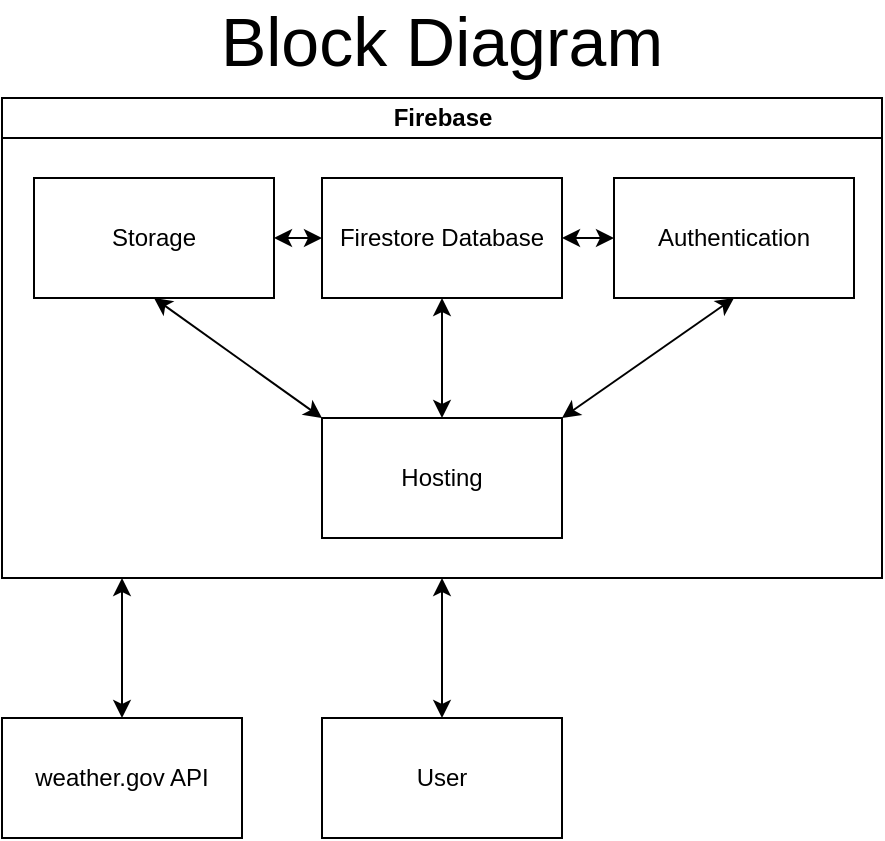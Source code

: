 <mxfile version="20.8.20" type="google"><diagram id="prtHgNgQTEPvFCAcTncT" name="Page-1"><mxGraphModel grid="1" page="1" gridSize="10" guides="1" tooltips="1" connect="1" arrows="1" fold="1" pageScale="1" pageWidth="827" pageHeight="1169" math="0" shadow="0"><root><mxCell id="0"/><mxCell id="1" parent="0"/><mxCell id="dNxyNK7c78bLwvsdeMH5-11" value="Firebase" style="swimlane;html=1;startSize=20;horizontal=1;containerType=tree;glass=0;" vertex="1" parent="1"><mxGeometry x="320" y="40" width="440" height="240" as="geometry"/></mxCell><mxCell id="DliHpqeMTEtYgqf_vjJu-1" value="Hosting" style="rounded=0;whiteSpace=wrap;html=1;" vertex="1" parent="dNxyNK7c78bLwvsdeMH5-11"><mxGeometry x="160" y="160" width="120" height="60" as="geometry"/></mxCell><mxCell id="DliHpqeMTEtYgqf_vjJu-2" value="Authentication" style="rounded=0;whiteSpace=wrap;html=1;" vertex="1" parent="dNxyNK7c78bLwvsdeMH5-11"><mxGeometry x="306" y="40" width="120" height="60" as="geometry"/></mxCell><mxCell id="DliHpqeMTEtYgqf_vjJu-3" value="Storage" style="rounded=0;whiteSpace=wrap;html=1;" vertex="1" parent="dNxyNK7c78bLwvsdeMH5-11"><mxGeometry x="16" y="40" width="120" height="60" as="geometry"/></mxCell><mxCell id="DliHpqeMTEtYgqf_vjJu-4" value="Firestore Database" style="rounded=0;whiteSpace=wrap;html=1;" vertex="1" parent="dNxyNK7c78bLwvsdeMH5-11"><mxGeometry x="160" y="40" width="120" height="60" as="geometry"/></mxCell><mxCell id="DliHpqeMTEtYgqf_vjJu-15" value="" style="endArrow=classic;startArrow=classic;html=1;rounded=0;exitX=1;exitY=0.5;exitDx=0;exitDy=0;entryX=0;entryY=0.5;entryDx=0;entryDy=0;" edge="1" parent="dNxyNK7c78bLwvsdeMH5-11" source="DliHpqeMTEtYgqf_vjJu-3" target="DliHpqeMTEtYgqf_vjJu-4"><mxGeometry width="50" height="50" relative="1" as="geometry"><mxPoint x="190" y="280" as="sourcePoint"/><mxPoint x="240" y="230" as="targetPoint"/></mxGeometry></mxCell><mxCell id="DliHpqeMTEtYgqf_vjJu-16" value="" style="endArrow=classic;startArrow=classic;html=1;rounded=0;exitX=1;exitY=0.5;exitDx=0;exitDy=0;entryX=0;entryY=0.5;entryDx=0;entryDy=0;" edge="1" parent="dNxyNK7c78bLwvsdeMH5-11" source="DliHpqeMTEtYgqf_vjJu-4" target="DliHpqeMTEtYgqf_vjJu-2"><mxGeometry width="50" height="50" relative="1" as="geometry"><mxPoint x="280" y="100" as="sourcePoint"/><mxPoint x="330" y="50" as="targetPoint"/></mxGeometry></mxCell><mxCell id="DliHpqeMTEtYgqf_vjJu-18" value="" style="endArrow=classic;startArrow=classic;html=1;rounded=0;exitX=0.5;exitY=1;exitDx=0;exitDy=0;entryX=0;entryY=0;entryDx=0;entryDy=0;" edge="1" parent="dNxyNK7c78bLwvsdeMH5-11" source="DliHpqeMTEtYgqf_vjJu-3" target="DliHpqeMTEtYgqf_vjJu-1"><mxGeometry width="50" height="50" relative="1" as="geometry"><mxPoint x="70" y="280" as="sourcePoint"/><mxPoint x="120" y="230" as="targetPoint"/></mxGeometry></mxCell><mxCell id="DliHpqeMTEtYgqf_vjJu-19" value="" style="endArrow=classic;startArrow=classic;html=1;rounded=0;exitX=0.5;exitY=1;exitDx=0;exitDy=0;entryX=0.5;entryY=0;entryDx=0;entryDy=0;" edge="1" parent="dNxyNK7c78bLwvsdeMH5-11" source="DliHpqeMTEtYgqf_vjJu-4" target="DliHpqeMTEtYgqf_vjJu-1"><mxGeometry width="50" height="50" relative="1" as="geometry"><mxPoint x="70" y="280" as="sourcePoint"/><mxPoint x="120" y="230" as="targetPoint"/></mxGeometry></mxCell><mxCell id="DliHpqeMTEtYgqf_vjJu-20" value="" style="endArrow=classic;startArrow=classic;html=1;rounded=0;entryX=0.5;entryY=1;entryDx=0;entryDy=0;exitX=1;exitY=0;exitDx=0;exitDy=0;" edge="1" parent="dNxyNK7c78bLwvsdeMH5-11" source="DliHpqeMTEtYgqf_vjJu-1" target="DliHpqeMTEtYgqf_vjJu-2"><mxGeometry width="50" height="50" relative="1" as="geometry"><mxPoint x="70" y="280" as="sourcePoint"/><mxPoint x="120" y="230" as="targetPoint"/></mxGeometry></mxCell><mxCell id="DliHpqeMTEtYgqf_vjJu-10" value="User" style="rounded=0;whiteSpace=wrap;html=1;" vertex="1" parent="1"><mxGeometry x="480" y="350" width="120" height="60" as="geometry"/></mxCell><mxCell id="DliHpqeMTEtYgqf_vjJu-21" value="" style="endArrow=classic;startArrow=classic;html=1;rounded=0;exitX=0.5;exitY=0;exitDx=0;exitDy=0;" edge="1" parent="1" source="DliHpqeMTEtYgqf_vjJu-10"><mxGeometry width="50" height="50" relative="1" as="geometry"><mxPoint x="390" y="320" as="sourcePoint"/><mxPoint x="540" y="280" as="targetPoint"/></mxGeometry></mxCell><mxCell id="DliHpqeMTEtYgqf_vjJu-22" value="weather.gov API" style="rounded=0;whiteSpace=wrap;html=1;" vertex="1" parent="1"><mxGeometry x="320" y="350" width="120" height="60" as="geometry"/></mxCell><mxCell id="DliHpqeMTEtYgqf_vjJu-23" value="" style="endArrow=classic;startArrow=classic;html=1;rounded=0;exitX=0.5;exitY=0;exitDx=0;exitDy=0;" edge="1" parent="1" source="DliHpqeMTEtYgqf_vjJu-22"><mxGeometry width="50" height="50" relative="1" as="geometry"><mxPoint x="390" y="320" as="sourcePoint"/><mxPoint x="380" y="280" as="targetPoint"/></mxGeometry></mxCell><mxCell id="PLGsurqYodXiDXpYZcSw-1" value="&lt;font style=&quot;font-size: 34px;&quot;&gt;Block Diagram&lt;/font&gt;" style="text;html=1;strokeColor=none;fillColor=none;align=center;verticalAlign=middle;whiteSpace=wrap;rounded=0;" vertex="1" parent="1"><mxGeometry x="390" y="-3" width="300" height="30" as="geometry"/></mxCell></root></mxGraphModel></diagram></mxfile>